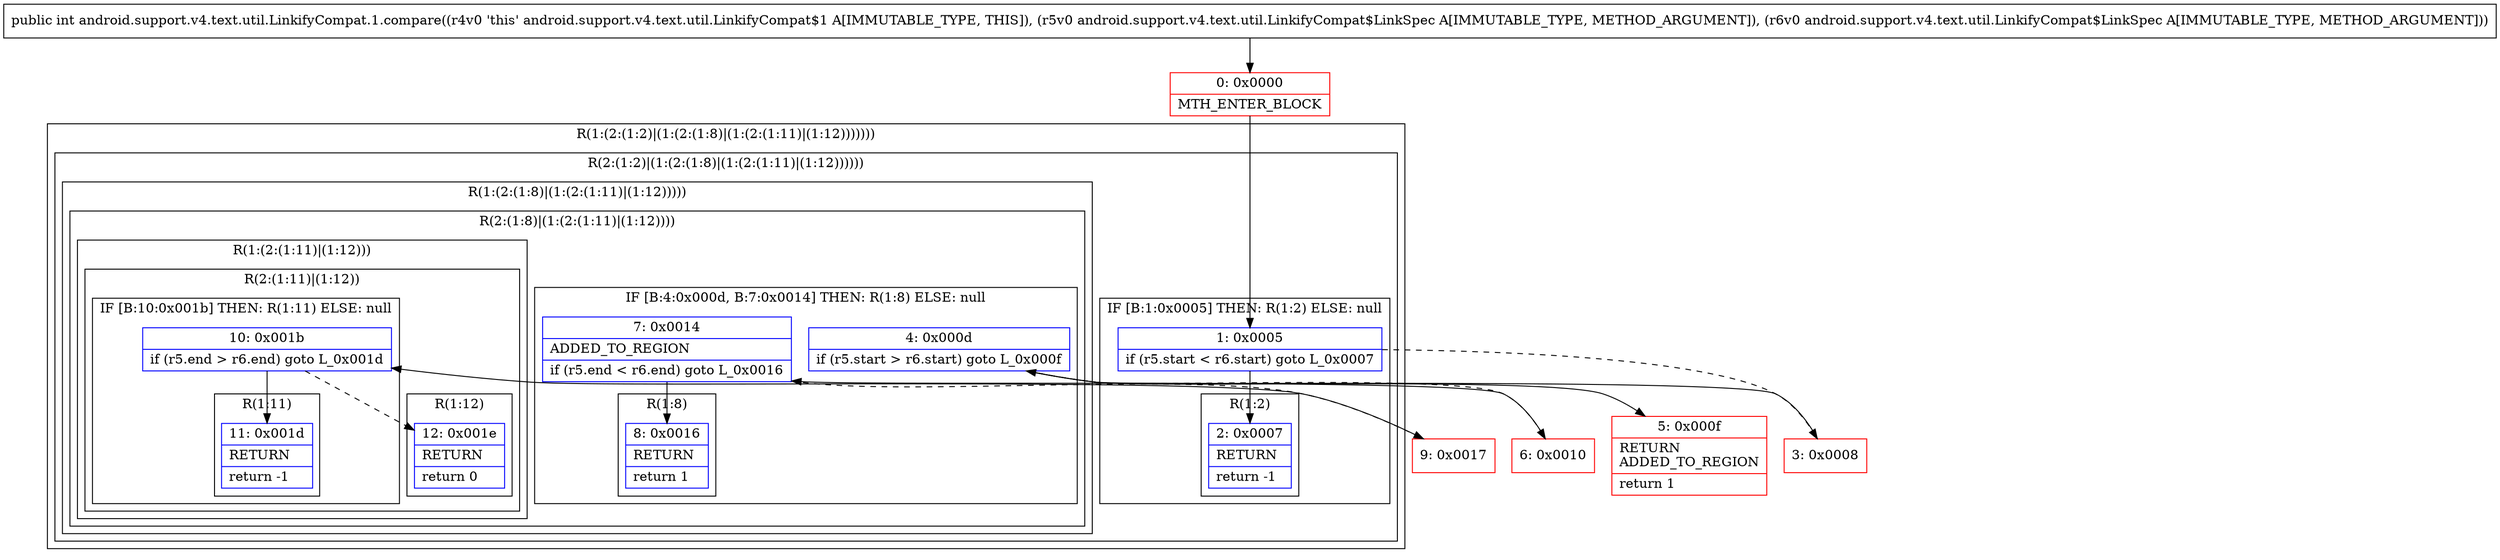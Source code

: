 digraph "CFG forandroid.support.v4.text.util.LinkifyCompat.1.compare(Landroid\/support\/v4\/text\/util\/LinkifyCompat$LinkSpec;Landroid\/support\/v4\/text\/util\/LinkifyCompat$LinkSpec;)I" {
subgraph cluster_Region_662667188 {
label = "R(1:(2:(1:2)|(1:(2:(1:8)|(1:(2:(1:11)|(1:12)))))))";
node [shape=record,color=blue];
subgraph cluster_Region_1196021276 {
label = "R(2:(1:2)|(1:(2:(1:8)|(1:(2:(1:11)|(1:12))))))";
node [shape=record,color=blue];
subgraph cluster_IfRegion_1023187856 {
label = "IF [B:1:0x0005] THEN: R(1:2) ELSE: null";
node [shape=record,color=blue];
Node_1 [shape=record,label="{1\:\ 0x0005|if (r5.start \< r6.start) goto L_0x0007\l}"];
subgraph cluster_Region_2135301593 {
label = "R(1:2)";
node [shape=record,color=blue];
Node_2 [shape=record,label="{2\:\ 0x0007|RETURN\l|return \-1\l}"];
}
}
subgraph cluster_Region_597188442 {
label = "R(1:(2:(1:8)|(1:(2:(1:11)|(1:12)))))";
node [shape=record,color=blue];
subgraph cluster_Region_719881219 {
label = "R(2:(1:8)|(1:(2:(1:11)|(1:12))))";
node [shape=record,color=blue];
subgraph cluster_IfRegion_1922087637 {
label = "IF [B:4:0x000d, B:7:0x0014] THEN: R(1:8) ELSE: null";
node [shape=record,color=blue];
Node_4 [shape=record,label="{4\:\ 0x000d|if (r5.start \> r6.start) goto L_0x000f\l}"];
Node_7 [shape=record,label="{7\:\ 0x0014|ADDED_TO_REGION\l|if (r5.end \< r6.end) goto L_0x0016\l}"];
subgraph cluster_Region_1039649163 {
label = "R(1:8)";
node [shape=record,color=blue];
Node_8 [shape=record,label="{8\:\ 0x0016|RETURN\l|return 1\l}"];
}
}
subgraph cluster_Region_1559507936 {
label = "R(1:(2:(1:11)|(1:12)))";
node [shape=record,color=blue];
subgraph cluster_Region_844266721 {
label = "R(2:(1:11)|(1:12))";
node [shape=record,color=blue];
subgraph cluster_IfRegion_1172520556 {
label = "IF [B:10:0x001b] THEN: R(1:11) ELSE: null";
node [shape=record,color=blue];
Node_10 [shape=record,label="{10\:\ 0x001b|if (r5.end \> r6.end) goto L_0x001d\l}"];
subgraph cluster_Region_1180376266 {
label = "R(1:11)";
node [shape=record,color=blue];
Node_11 [shape=record,label="{11\:\ 0x001d|RETURN\l|return \-1\l}"];
}
}
subgraph cluster_Region_994921682 {
label = "R(1:12)";
node [shape=record,color=blue];
Node_12 [shape=record,label="{12\:\ 0x001e|RETURN\l|return 0\l}"];
}
}
}
}
}
}
}
Node_0 [shape=record,color=red,label="{0\:\ 0x0000|MTH_ENTER_BLOCK\l}"];
Node_3 [shape=record,color=red,label="{3\:\ 0x0008}"];
Node_5 [shape=record,color=red,label="{5\:\ 0x000f|RETURN\lADDED_TO_REGION\l|return 1\l}"];
Node_6 [shape=record,color=red,label="{6\:\ 0x0010}"];
Node_9 [shape=record,color=red,label="{9\:\ 0x0017}"];
MethodNode[shape=record,label="{public int android.support.v4.text.util.LinkifyCompat.1.compare((r4v0 'this' android.support.v4.text.util.LinkifyCompat$1 A[IMMUTABLE_TYPE, THIS]), (r5v0 android.support.v4.text.util.LinkifyCompat$LinkSpec A[IMMUTABLE_TYPE, METHOD_ARGUMENT]), (r6v0 android.support.v4.text.util.LinkifyCompat$LinkSpec A[IMMUTABLE_TYPE, METHOD_ARGUMENT])) }"];
MethodNode -> Node_0;
Node_1 -> Node_2;
Node_1 -> Node_3[style=dashed];
Node_4 -> Node_5;
Node_4 -> Node_6[style=dashed];
Node_7 -> Node_8;
Node_7 -> Node_9[style=dashed];
Node_10 -> Node_11;
Node_10 -> Node_12[style=dashed];
Node_0 -> Node_1;
Node_3 -> Node_4;
Node_6 -> Node_7;
Node_9 -> Node_10;
}

